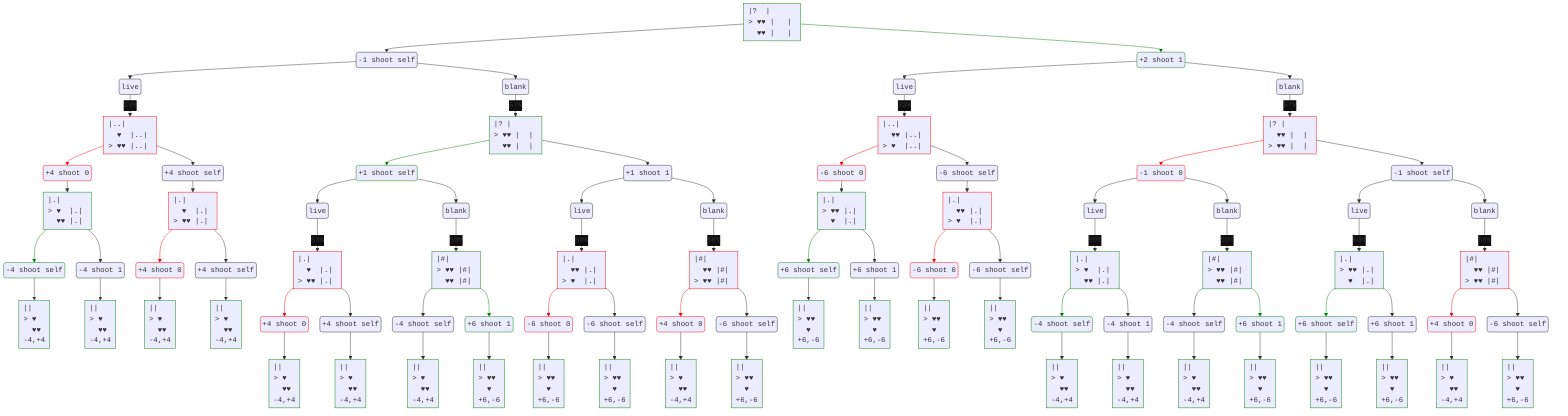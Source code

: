 ---
config:
  themeVariables:
    fontFamily: Monospace
    fontWeight: bold
    edgeLabelBackground: "#0e0e0e"
    # Node border color
    nodeBorder: "#2e2e2e"
  nodeSpacing: 25
  rankSpacing: 25
  flowchart:
    padding: 5
---
graph TD;
  n0["|?&nbsp;&nbsp;|&nbsp;<br>>&nbsp;♥♥&nbsp;|&nbsp;&nbsp;&nbsp;|&nbsp;<br>&nbsp;&nbsp;♥♥&nbsp;|&nbsp;&nbsp;&nbsp;|&nbsp;<br>"]
  style n0 text-align:left,stroke:green;
  d0-0("-1 shoot self")
  n0 --> d0-0
  p0-0-0(" live")
  d0-0 --> p0-0-0
  p0-0-0 -->|"33%"| n1
  p0-0-1(" blank")
  d0-0 --> p0-0-1
  p0-0-1 -->|"67%"| n8
  d0-1("+2 shoot 1")
  n0 --> d0-1
  style d0-1 stroke: green
  linkStyle 5 stroke: green;
  p0-1-0(" live")
  d0-1 --> p0-1-0
  p0-1-0 -->|"33%"| n21
  p0-1-1(" blank")
  d0-1 --> p0-1-1
  p0-1-1 -->|"67%"| n28
  n1["|..|&nbsp;<br>&nbsp;&nbsp;♥&nbsp;&nbsp;|..|&nbsp;<br>>&nbsp;♥♥&nbsp;|..|&nbsp;<br>"]
  style n1 text-align:left,stroke:red;
  d1-0("+4 shoot 0")
  n1 --> d1-0
  style d1-0 stroke: red
  linkStyle 10 stroke: red;
  d1-0 --> n2
  d1-1("+4 shoot self")
  n1 --> d1-1
  d1-1 --> n5
  n2["|.|&nbsp;<br>>&nbsp;♥&nbsp;&nbsp;|.|&nbsp;<br>&nbsp;&nbsp;♥♥&nbsp;|.|&nbsp;<br>"]
  style n2 text-align:left,stroke:green;
  d2-0("-4 shoot self")
  n2 --> d2-0
  style d2-0 stroke: green
  linkStyle 14 stroke: green;
  d2-0 --> n3
  d2-1("-4 shoot 1")
  n2 --> d2-1
  d2-1 --> n4
  n3["||&nbsp;<br>>&nbsp;♥&nbsp;&nbsp;<br>&nbsp;&nbsp;♥♥&nbsp;<br>-4,+4"]
  style n3 text-align:left,stroke:green;
  n4["||&nbsp;<br>>&nbsp;♥&nbsp;&nbsp;<br>&nbsp;&nbsp;♥♥&nbsp;<br>-4,+4"]
  style n4 text-align:left,stroke:green;
  n5["|.|&nbsp;<br>&nbsp;&nbsp;♥&nbsp;&nbsp;|.|&nbsp;<br>>&nbsp;♥♥&nbsp;|.|&nbsp;<br>"]
  style n5 text-align:left,stroke:red;
  d5-0("+4 shoot 0")
  n5 --> d5-0
  style d5-0 stroke: red
  linkStyle 18 stroke: red;
  d5-0 --> n6
  d5-1("+4 shoot self")
  n5 --> d5-1
  d5-1 --> n7
  n6["||&nbsp;<br>>&nbsp;♥&nbsp;&nbsp;<br>&nbsp;&nbsp;♥♥&nbsp;<br>-4,+4"]
  style n6 text-align:left,stroke:green;
  n7["||&nbsp;<br>>&nbsp;♥&nbsp;&nbsp;<br>&nbsp;&nbsp;♥♥&nbsp;<br>-4,+4"]
  style n7 text-align:left,stroke:green;
  n8["|?&nbsp;|&nbsp;<br>>&nbsp;♥♥&nbsp;|&nbsp;&nbsp;|&nbsp;<br>&nbsp;&nbsp;♥♥&nbsp;|&nbsp;&nbsp;|&nbsp;<br>"]
  style n8 text-align:left,stroke:green;
  d8-0("+1 shoot self")
  n8 --> d8-0
  style d8-0 stroke: green
  linkStyle 22 stroke: green;
  p8-0-0(" live")
  d8-0 --> p8-0-0
  p8-0-0 -->|"50%"| n9
  p8-0-1(" blank")
  d8-0 --> p8-0-1
  p8-0-1 -->|"50%"| n12
  d8-1("+1 shoot 1")
  n8 --> d8-1
  p8-1-0(" live")
  d8-1 --> p8-1-0
  p8-1-0 -->|"50%"| n15
  p8-1-1(" blank")
  d8-1 --> p8-1-1
  p8-1-1 -->|"50%"| n18
  n9["|.|&nbsp;<br>&nbsp;&nbsp;♥&nbsp;&nbsp;|.|&nbsp;<br>>&nbsp;♥♥&nbsp;|.|&nbsp;<br>"]
  style n9 text-align:left,stroke:red;
  d9-0("+4 shoot 0")
  n9 --> d9-0
  style d9-0 stroke: red
  linkStyle 32 stroke: red;
  d9-0 --> n10
  d9-1("+4 shoot self")
  n9 --> d9-1
  d9-1 --> n11
  n10["||&nbsp;<br>>&nbsp;♥&nbsp;&nbsp;<br>&nbsp;&nbsp;♥♥&nbsp;<br>-4,+4"]
  style n10 text-align:left,stroke:green;
  n11["||&nbsp;<br>>&nbsp;♥&nbsp;&nbsp;<br>&nbsp;&nbsp;♥♥&nbsp;<br>-4,+4"]
  style n11 text-align:left,stroke:green;
  n12["|#|&nbsp;<br>>&nbsp;♥♥&nbsp;|#|&nbsp;<br>&nbsp;&nbsp;♥♥&nbsp;|#|&nbsp;<br>"]
  style n12 text-align:left,stroke:green;
  d12-0("-4 shoot self")
  n12 --> d12-0
  d12-0 --> n13
  d12-1("+6 shoot 1")
  n12 --> d12-1
  style d12-1 stroke: green
  linkStyle 38 stroke: green;
  d12-1 --> n14
  n13["||&nbsp;<br>>&nbsp;♥&nbsp;&nbsp;<br>&nbsp;&nbsp;♥♥&nbsp;<br>-4,+4"]
  style n13 text-align:left,stroke:green;
  n14["||&nbsp;<br>>&nbsp;♥♥&nbsp;<br>&nbsp;&nbsp;♥&nbsp;&nbsp;<br>+6,-6"]
  style n14 text-align:left,stroke:green;
  n15["|.|&nbsp;<br>&nbsp;&nbsp;♥♥&nbsp;|.|&nbsp;<br>>&nbsp;♥&nbsp;&nbsp;|.|&nbsp;<br>"]
  style n15 text-align:left,stroke:red;
  d15-0("-6 shoot 0")
  n15 --> d15-0
  style d15-0 stroke: red
  linkStyle 40 stroke: red;
  d15-0 --> n16
  d15-1("-6 shoot self")
  n15 --> d15-1
  d15-1 --> n17
  n16["||&nbsp;<br>>&nbsp;♥♥&nbsp;<br>&nbsp;&nbsp;♥&nbsp;&nbsp;<br>+6,-6"]
  style n16 text-align:left,stroke:green;
  n17["||&nbsp;<br>>&nbsp;♥♥&nbsp;<br>&nbsp;&nbsp;♥&nbsp;&nbsp;<br>+6,-6"]
  style n17 text-align:left,stroke:green;
  n18["|#|&nbsp;<br>&nbsp;&nbsp;♥♥&nbsp;|#|&nbsp;<br>>&nbsp;♥♥&nbsp;|#|&nbsp;<br>"]
  style n18 text-align:left,stroke:red;
  d18-0("+4 shoot 0")
  n18 --> d18-0
  style d18-0 stroke: red
  linkStyle 44 stroke: red;
  d18-0 --> n19
  d18-1("-6 shoot self")
  n18 --> d18-1
  d18-1 --> n20
  n19["||&nbsp;<br>>&nbsp;♥&nbsp;&nbsp;<br>&nbsp;&nbsp;♥♥&nbsp;<br>-4,+4"]
  style n19 text-align:left,stroke:green;
  n20["||&nbsp;<br>>&nbsp;♥♥&nbsp;<br>&nbsp;&nbsp;♥&nbsp;&nbsp;<br>+6,-6"]
  style n20 text-align:left,stroke:green;
  n21["|..|&nbsp;<br>&nbsp;&nbsp;♥♥&nbsp;|..|&nbsp;<br>>&nbsp;♥&nbsp;&nbsp;|..|&nbsp;<br>"]
  style n21 text-align:left,stroke:red;
  d21-0("-6 shoot 0")
  n21 --> d21-0
  style d21-0 stroke: red
  linkStyle 48 stroke: red;
  d21-0 --> n22
  d21-1("-6 shoot self")
  n21 --> d21-1
  d21-1 --> n25
  n22["|.|&nbsp;<br>>&nbsp;♥♥&nbsp;|.|&nbsp;<br>&nbsp;&nbsp;♥&nbsp;&nbsp;|.|&nbsp;<br>"]
  style n22 text-align:left,stroke:green;
  d22-0("+6 shoot self")
  n22 --> d22-0
  style d22-0 stroke: green
  linkStyle 52 stroke: green;
  d22-0 --> n23
  d22-1("+6 shoot 1")
  n22 --> d22-1
  d22-1 --> n24
  n23["||&nbsp;<br>>&nbsp;♥♥&nbsp;<br>&nbsp;&nbsp;♥&nbsp;&nbsp;<br>+6,-6"]
  style n23 text-align:left,stroke:green;
  n24["||&nbsp;<br>>&nbsp;♥♥&nbsp;<br>&nbsp;&nbsp;♥&nbsp;&nbsp;<br>+6,-6"]
  style n24 text-align:left,stroke:green;
  n25["|.|&nbsp;<br>&nbsp;&nbsp;♥♥&nbsp;|.|&nbsp;<br>>&nbsp;♥&nbsp;&nbsp;|.|&nbsp;<br>"]
  style n25 text-align:left,stroke:red;
  d25-0("-6 shoot 0")
  n25 --> d25-0
  style d25-0 stroke: red
  linkStyle 56 stroke: red;
  d25-0 --> n26
  d25-1("-6 shoot self")
  n25 --> d25-1
  d25-1 --> n27
  n26["||&nbsp;<br>>&nbsp;♥♥&nbsp;<br>&nbsp;&nbsp;♥&nbsp;&nbsp;<br>+6,-6"]
  style n26 text-align:left,stroke:green;
  n27["||&nbsp;<br>>&nbsp;♥♥&nbsp;<br>&nbsp;&nbsp;♥&nbsp;&nbsp;<br>+6,-6"]
  style n27 text-align:left,stroke:green;
  n28["|?&nbsp;|&nbsp;<br>&nbsp;&nbsp;♥♥&nbsp;|&nbsp;&nbsp;|&nbsp;<br>>&nbsp;♥♥&nbsp;|&nbsp;&nbsp;|&nbsp;<br>"]
  style n28 text-align:left,stroke:red;
  d28-0("-1 shoot 0")
  n28 --> d28-0
  style d28-0 stroke: red
  linkStyle 60 stroke: red;
  p28-0-0(" live")
  d28-0 --> p28-0-0
  p28-0-0 -->|"50%"| n29
  p28-0-1(" blank")
  d28-0 --> p28-0-1
  p28-0-1 -->|"50%"| n32
  d28-1("-1 shoot self")
  n28 --> d28-1
  p28-1-0(" live")
  d28-1 --> p28-1-0
  p28-1-0 -->|"50%"| n35
  p28-1-1(" blank")
  d28-1 --> p28-1-1
  p28-1-1 -->|"50%"| n38
  n29["|.|&nbsp;<br>>&nbsp;♥&nbsp;&nbsp;|.|&nbsp;<br>&nbsp;&nbsp;♥♥&nbsp;|.|&nbsp;<br>"]
  style n29 text-align:left,stroke:green;
  d29-0("-4 shoot self")
  n29 --> d29-0
  style d29-0 stroke: green
  linkStyle 70 stroke: green;
  d29-0 --> n30
  d29-1("-4 shoot 1")
  n29 --> d29-1
  d29-1 --> n31
  n30["||&nbsp;<br>>&nbsp;♥&nbsp;&nbsp;<br>&nbsp;&nbsp;♥♥&nbsp;<br>-4,+4"]
  style n30 text-align:left,stroke:green;
  n31["||&nbsp;<br>>&nbsp;♥&nbsp;&nbsp;<br>&nbsp;&nbsp;♥♥&nbsp;<br>-4,+4"]
  style n31 text-align:left,stroke:green;
  n32["|#|&nbsp;<br>>&nbsp;♥♥&nbsp;|#|&nbsp;<br>&nbsp;&nbsp;♥♥&nbsp;|#|&nbsp;<br>"]
  style n32 text-align:left,stroke:green;
  d32-0("-4 shoot self")
  n32 --> d32-0
  d32-0 --> n33
  d32-1("+6 shoot 1")
  n32 --> d32-1
  style d32-1 stroke: green
  linkStyle 76 stroke: green;
  d32-1 --> n34
  n33["||&nbsp;<br>>&nbsp;♥&nbsp;&nbsp;<br>&nbsp;&nbsp;♥♥&nbsp;<br>-4,+4"]
  style n33 text-align:left,stroke:green;
  n34["||&nbsp;<br>>&nbsp;♥♥&nbsp;<br>&nbsp;&nbsp;♥&nbsp;&nbsp;<br>+6,-6"]
  style n34 text-align:left,stroke:green;
  n35["|.|&nbsp;<br>>&nbsp;♥♥&nbsp;|.|&nbsp;<br>&nbsp;&nbsp;♥&nbsp;&nbsp;|.|&nbsp;<br>"]
  style n35 text-align:left,stroke:green;
  d35-0("+6 shoot self")
  n35 --> d35-0
  style d35-0 stroke: green
  linkStyle 78 stroke: green;
  d35-0 --> n36
  d35-1("+6 shoot 1")
  n35 --> d35-1
  d35-1 --> n37
  n36["||&nbsp;<br>>&nbsp;♥♥&nbsp;<br>&nbsp;&nbsp;♥&nbsp;&nbsp;<br>+6,-6"]
  style n36 text-align:left,stroke:green;
  n37["||&nbsp;<br>>&nbsp;♥♥&nbsp;<br>&nbsp;&nbsp;♥&nbsp;&nbsp;<br>+6,-6"]
  style n37 text-align:left,stroke:green;
  n38["|#|&nbsp;<br>&nbsp;&nbsp;♥♥&nbsp;|#|&nbsp;<br>>&nbsp;♥♥&nbsp;|#|&nbsp;<br>"]
  style n38 text-align:left,stroke:red;
  d38-0("+4 shoot 0")
  n38 --> d38-0
  style d38-0 stroke: red
  linkStyle 82 stroke: red;
  d38-0 --> n39
  d38-1("-6 shoot self")
  n38 --> d38-1
  d38-1 --> n40
  n39["||&nbsp;<br>>&nbsp;♥&nbsp;&nbsp;<br>&nbsp;&nbsp;♥♥&nbsp;<br>-4,+4"]
  style n39 text-align:left,stroke:green;
  n40["||&nbsp;<br>>&nbsp;♥♥&nbsp;<br>&nbsp;&nbsp;♥&nbsp;&nbsp;<br>+6,-6"]
  style n40 text-align:left,stroke:green;
